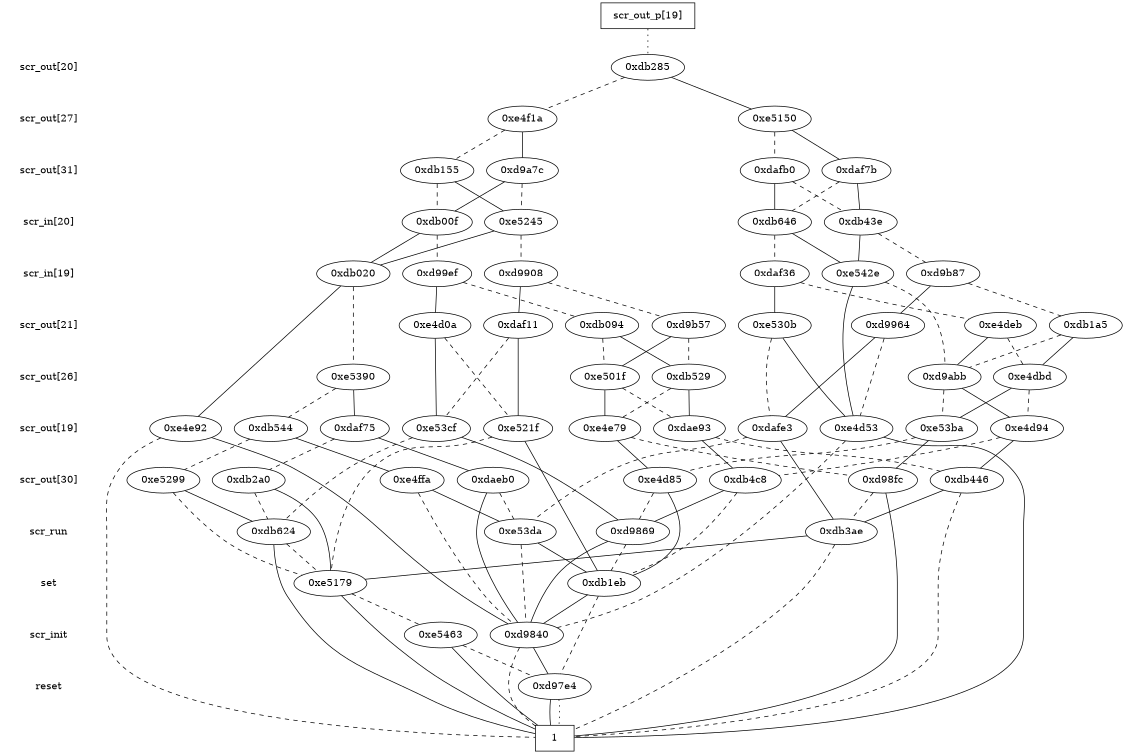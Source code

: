 digraph "DD" {
size = "7.5,10"
center = true;
edge [dir = none];
{ node [shape = plaintext];
  edge [style = invis];
  "CONST NODES" [style = invis];
" scr_out[20] " -> " scr_out[27] " -> " scr_out[31] " -> " scr_in[20] " -> " scr_in[19] " -> " scr_out[21] " -> " scr_out[26] " -> " scr_out[19] " -> " scr_out[30] " -> " scr_run " -> " set " -> " scr_init " -> " reset " -> "CONST NODES"; 
}
{ rank = same; node [shape = box]; edge [style = invis];
"  scr_out_p[19]  "; }
{ rank = same; " scr_out[20] ";
"0xdb285";
}
{ rank = same; " scr_out[27] ";
"0xe5150";
"0xe4f1a";
}
{ rank = same; " scr_out[31] ";
"0xdafb0";
"0xdb155";
"0xd9a7c";
"0xdaf7b";
}
{ rank = same; " scr_in[20] ";
"0xdb00f";
"0xdb646";
"0xe5245";
"0xdb43e";
}
{ rank = same; " scr_in[19] ";
"0xe542e";
"0xdaf36";
"0xd9908";
"0xd9b87";
"0xd99ef";
"0xdb020";
}
{ rank = same; " scr_out[21] ";
"0xd9b57";
"0xe4d0a";
"0xd9964";
"0xdb1a5";
"0xdaf11";
"0xdb094";
"0xe4deb";
"0xe530b";
}
{ rank = same; " scr_out[26] ";
"0xe4dbd";
"0xe501f";
"0xe5390";
"0xdb529";
"0xd9abb";
}
{ rank = same; " scr_out[19] ";
"0xe53ba";
"0xdafe3";
"0xe53cf";
"0xdb544";
"0xdae93";
"0xe4e79";
"0xe4e92";
"0xe4d53";
"0xe4d94";
"0xe521f";
"0xdaf75";
}
{ rank = same; " scr_out[30] ";
"0xdb2a0";
"0xd98fc";
"0xe4ffa";
"0xdb4c8";
"0xdb446";
"0xe4d85";
"0xdaeb0";
"0xe5299";
}
{ rank = same; " scr_run ";
"0xe53da";
"0xdb3ae";
"0xd9869";
"0xdb624";
}
{ rank = same; " set ";
"0xe5179";
"0xdb1eb";
}
{ rank = same; " scr_init ";
"0xe5463";
"0xd9840";
}
{ rank = same; " reset ";
"0xd97e4";
}
{ rank = same; "CONST NODES";
{ node [shape = box]; "0xd979d";
}
}
"  scr_out_p[19]  " -> "0xdb285" [style = dotted];
"0xdb285" -> "0xe5150";
"0xdb285" -> "0xe4f1a" [style = dashed];
"0xe5150" -> "0xdaf7b";
"0xe5150" -> "0xdafb0" [style = dashed];
"0xe4f1a" -> "0xd9a7c";
"0xe4f1a" -> "0xdb155" [style = dashed];
"0xdafb0" -> "0xdb646";
"0xdafb0" -> "0xdb43e" [style = dashed];
"0xdb155" -> "0xe5245";
"0xdb155" -> "0xdb00f" [style = dashed];
"0xd9a7c" -> "0xdb00f";
"0xd9a7c" -> "0xe5245" [style = dashed];
"0xdaf7b" -> "0xdb43e";
"0xdaf7b" -> "0xdb646" [style = dashed];
"0xdb00f" -> "0xdb020";
"0xdb00f" -> "0xd99ef" [style = dashed];
"0xdb646" -> "0xe542e";
"0xdb646" -> "0xdaf36" [style = dashed];
"0xe5245" -> "0xdb020";
"0xe5245" -> "0xd9908" [style = dashed];
"0xdb43e" -> "0xe542e";
"0xdb43e" -> "0xd9b87" [style = dashed];
"0xe542e" -> "0xe4d53";
"0xe542e" -> "0xd9abb" [style = dashed];
"0xdaf36" -> "0xe530b";
"0xdaf36" -> "0xe4deb" [style = dashed];
"0xd9908" -> "0xdaf11";
"0xd9908" -> "0xd9b57" [style = dashed];
"0xd9b87" -> "0xd9964";
"0xd9b87" -> "0xdb1a5" [style = dashed];
"0xd99ef" -> "0xe4d0a";
"0xd99ef" -> "0xdb094" [style = dashed];
"0xdb020" -> "0xe4e92";
"0xdb020" -> "0xe5390" [style = dashed];
"0xd9b57" -> "0xe501f";
"0xd9b57" -> "0xdb529" [style = dashed];
"0xe4d0a" -> "0xe53cf";
"0xe4d0a" -> "0xe521f" [style = dashed];
"0xd9964" -> "0xdafe3";
"0xd9964" -> "0xe4d53" [style = dashed];
"0xdb1a5" -> "0xe4dbd";
"0xdb1a5" -> "0xd9abb" [style = dashed];
"0xdaf11" -> "0xe521f";
"0xdaf11" -> "0xe53cf" [style = dashed];
"0xdb094" -> "0xdb529";
"0xdb094" -> "0xe501f" [style = dashed];
"0xe4deb" -> "0xd9abb";
"0xe4deb" -> "0xe4dbd" [style = dashed];
"0xe530b" -> "0xe4d53";
"0xe530b" -> "0xdafe3" [style = dashed];
"0xe4dbd" -> "0xe53ba";
"0xe4dbd" -> "0xe4d94" [style = dashed];
"0xe501f" -> "0xe4e79";
"0xe501f" -> "0xdae93" [style = dashed];
"0xe5390" -> "0xdaf75";
"0xe5390" -> "0xdb544" [style = dashed];
"0xdb529" -> "0xdae93";
"0xdb529" -> "0xe4e79" [style = dashed];
"0xd9abb" -> "0xe4d94";
"0xd9abb" -> "0xe53ba" [style = dashed];
"0xe53ba" -> "0xd98fc";
"0xe53ba" -> "0xe4d85" [style = dashed];
"0xdafe3" -> "0xdb3ae";
"0xdafe3" -> "0xe53da" [style = dashed];
"0xe53cf" -> "0xd9869";
"0xe53cf" -> "0xdb624" [style = dashed];
"0xdb544" -> "0xe4ffa";
"0xdb544" -> "0xe5299" [style = dashed];
"0xdae93" -> "0xdb4c8";
"0xdae93" -> "0xdb446" [style = dashed];
"0xe4e79" -> "0xe4d85";
"0xe4e79" -> "0xd98fc" [style = dashed];
"0xe4e92" -> "0xd9840";
"0xe4e92" -> "0xd979d" [style = dashed];
"0xe4d53" -> "0xd979d";
"0xe4d53" -> "0xd9840" [style = dashed];
"0xe4d94" -> "0xdb446";
"0xe4d94" -> "0xdb4c8" [style = dashed];
"0xe521f" -> "0xdb1eb";
"0xe521f" -> "0xe5179" [style = dashed];
"0xdaf75" -> "0xdaeb0";
"0xdaf75" -> "0xdb2a0" [style = dashed];
"0xdb2a0" -> "0xe5179";
"0xdb2a0" -> "0xdb624" [style = dashed];
"0xd98fc" -> "0xd979d";
"0xd98fc" -> "0xdb3ae" [style = dashed];
"0xe4ffa" -> "0xe53da";
"0xe4ffa" -> "0xd9840" [style = dashed];
"0xdb4c8" -> "0xd9869";
"0xdb4c8" -> "0xdb1eb" [style = dashed];
"0xdb446" -> "0xdb3ae";
"0xdb446" -> "0xd979d" [style = dashed];
"0xe4d85" -> "0xdb1eb";
"0xe4d85" -> "0xd9869" [style = dashed];
"0xdaeb0" -> "0xd9840";
"0xdaeb0" -> "0xe53da" [style = dashed];
"0xe5299" -> "0xdb624";
"0xe5299" -> "0xe5179" [style = dashed];
"0xe53da" -> "0xdb1eb";
"0xe53da" -> "0xd9840" [style = dashed];
"0xdb3ae" -> "0xe5179";
"0xdb3ae" -> "0xd979d" [style = dashed];
"0xd9869" -> "0xd9840";
"0xd9869" -> "0xdb1eb" [style = dashed];
"0xdb624" -> "0xd979d";
"0xdb624" -> "0xe5179" [style = dashed];
"0xe5179" -> "0xd979d";
"0xe5179" -> "0xe5463" [style = dashed];
"0xdb1eb" -> "0xd9840";
"0xdb1eb" -> "0xd97e4" [style = dashed];
"0xe5463" -> "0xd979d";
"0xe5463" -> "0xd97e4" [style = dashed];
"0xd9840" -> "0xd97e4";
"0xd9840" -> "0xd979d" [style = dashed];
"0xd97e4" -> "0xd979d";
"0xd97e4" -> "0xd979d" [style = dotted];
"0xd979d" [label = "1"];
}
